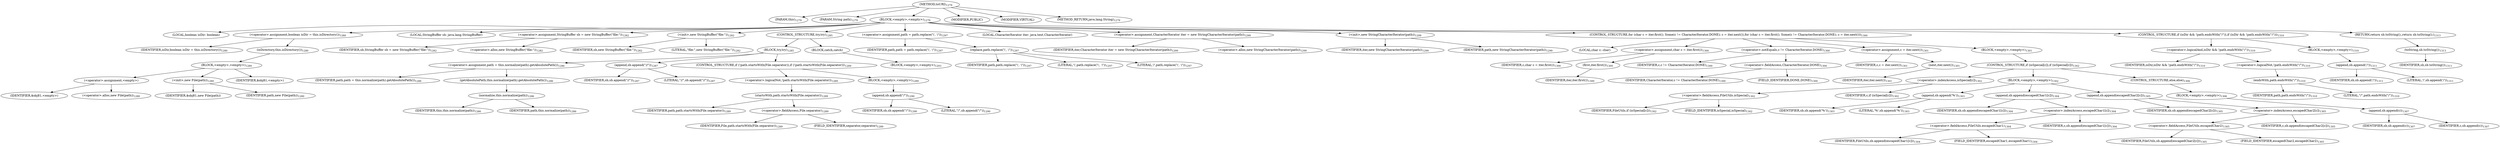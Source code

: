 digraph "toURI" {  
"2473" [label = <(METHOD,toURI)<SUB>1279</SUB>> ]
"116" [label = <(PARAM,this)<SUB>1279</SUB>> ]
"2474" [label = <(PARAM,String path)<SUB>1279</SUB>> ]
"2475" [label = <(BLOCK,&lt;empty&gt;,&lt;empty&gt;)<SUB>1279</SUB>> ]
"2476" [label = <(LOCAL,boolean isDir: boolean)> ]
"2477" [label = <(&lt;operator&gt;.assignment,boolean isDir = this.isDirectory())<SUB>1280</SUB>> ]
"2478" [label = <(IDENTIFIER,isDir,boolean isDir = this.isDirectory())<SUB>1280</SUB>> ]
"2479" [label = <(isDirectory,this.isDirectory())<SUB>1280</SUB>> ]
"2480" [label = <(BLOCK,&lt;empty&gt;,&lt;empty&gt;)<SUB>1280</SUB>> ]
"2481" [label = <(&lt;operator&gt;.assignment,&lt;empty&gt;)> ]
"2482" [label = <(IDENTIFIER,$obj81,&lt;empty&gt;)> ]
"2483" [label = <(&lt;operator&gt;.alloc,new File(path))<SUB>1280</SUB>> ]
"2484" [label = <(&lt;init&gt;,new File(path))<SUB>1280</SUB>> ]
"2485" [label = <(IDENTIFIER,$obj81,new File(path))> ]
"2486" [label = <(IDENTIFIER,path,new File(path))<SUB>1280</SUB>> ]
"2487" [label = <(IDENTIFIER,$obj81,&lt;empty&gt;)> ]
"114" [label = <(LOCAL,StringBuffer sb: java.lang.StringBuffer)> ]
"2488" [label = <(&lt;operator&gt;.assignment,StringBuffer sb = new StringBuffer(&quot;file:&quot;))<SUB>1282</SUB>> ]
"2489" [label = <(IDENTIFIER,sb,StringBuffer sb = new StringBuffer(&quot;file:&quot;))<SUB>1282</SUB>> ]
"2490" [label = <(&lt;operator&gt;.alloc,new StringBuffer(&quot;file:&quot;))<SUB>1282</SUB>> ]
"2491" [label = <(&lt;init&gt;,new StringBuffer(&quot;file:&quot;))<SUB>1282</SUB>> ]
"113" [label = <(IDENTIFIER,sb,new StringBuffer(&quot;file:&quot;))<SUB>1282</SUB>> ]
"2492" [label = <(LITERAL,&quot;file:&quot;,new StringBuffer(&quot;file:&quot;))<SUB>1282</SUB>> ]
"2493" [label = <(CONTROL_STRUCTURE,try,try)<SUB>1285</SUB>> ]
"2494" [label = <(BLOCK,try,try)<SUB>1285</SUB>> ]
"2495" [label = <(&lt;operator&gt;.assignment,path = this.normalize(path).getAbsolutePath())<SUB>1286</SUB>> ]
"2496" [label = <(IDENTIFIER,path,path = this.normalize(path).getAbsolutePath())<SUB>1286</SUB>> ]
"2497" [label = <(getAbsolutePath,this.normalize(path).getAbsolutePath())<SUB>1286</SUB>> ]
"2498" [label = <(normalize,this.normalize(path))<SUB>1286</SUB>> ]
"115" [label = <(IDENTIFIER,this,this.normalize(path))<SUB>1286</SUB>> ]
"2499" [label = <(IDENTIFIER,path,this.normalize(path))<SUB>1286</SUB>> ]
"2500" [label = <(append,sb.append(&quot;//&quot;))<SUB>1287</SUB>> ]
"2501" [label = <(IDENTIFIER,sb,sb.append(&quot;//&quot;))<SUB>1287</SUB>> ]
"2502" [label = <(LITERAL,&quot;//&quot;,sb.append(&quot;//&quot;))<SUB>1287</SUB>> ]
"2503" [label = <(CONTROL_STRUCTURE,if (!path.startsWith(File.separator)),if (!path.startsWith(File.separator)))<SUB>1289</SUB>> ]
"2504" [label = <(&lt;operator&gt;.logicalNot,!path.startsWith(File.separator))<SUB>1289</SUB>> ]
"2505" [label = <(startsWith,path.startsWith(File.separator))<SUB>1289</SUB>> ]
"2506" [label = <(IDENTIFIER,path,path.startsWith(File.separator))<SUB>1289</SUB>> ]
"2507" [label = <(&lt;operator&gt;.fieldAccess,File.separator)<SUB>1289</SUB>> ]
"2508" [label = <(IDENTIFIER,File,path.startsWith(File.separator))<SUB>1289</SUB>> ]
"2509" [label = <(FIELD_IDENTIFIER,separator,separator)<SUB>1289</SUB>> ]
"2510" [label = <(BLOCK,&lt;empty&gt;,&lt;empty&gt;)<SUB>1289</SUB>> ]
"2511" [label = <(append,sb.append(&quot;/&quot;))<SUB>1290</SUB>> ]
"2512" [label = <(IDENTIFIER,sb,sb.append(&quot;/&quot;))<SUB>1290</SUB>> ]
"2513" [label = <(LITERAL,&quot;/&quot;,sb.append(&quot;/&quot;))<SUB>1290</SUB>> ]
"2514" [label = <(BLOCK,catch,catch)> ]
"2515" [label = <(BLOCK,&lt;empty&gt;,&lt;empty&gt;)<SUB>1293</SUB>> ]
"2516" [label = <(&lt;operator&gt;.assignment,path = path.replace('\\', '/'))<SUB>1297</SUB>> ]
"2517" [label = <(IDENTIFIER,path,path = path.replace('\\', '/'))<SUB>1297</SUB>> ]
"2518" [label = <(replace,path.replace('\\', '/'))<SUB>1297</SUB>> ]
"2519" [label = <(IDENTIFIER,path,path.replace('\\', '/'))<SUB>1297</SUB>> ]
"2520" [label = <(LITERAL,'\\',path.replace('\\', '/'))<SUB>1297</SUB>> ]
"2521" [label = <(LITERAL,'/',path.replace('\\', '/'))<SUB>1297</SUB>> ]
"118" [label = <(LOCAL,CharacterIterator iter: java.text.CharacterIterator)> ]
"2522" [label = <(&lt;operator&gt;.assignment,CharacterIterator iter = new StringCharacterIterator(path))<SUB>1299</SUB>> ]
"2523" [label = <(IDENTIFIER,iter,CharacterIterator iter = new StringCharacterIterator(path))<SUB>1299</SUB>> ]
"2524" [label = <(&lt;operator&gt;.alloc,new StringCharacterIterator(path))<SUB>1299</SUB>> ]
"2525" [label = <(&lt;init&gt;,new StringCharacterIterator(path))<SUB>1299</SUB>> ]
"117" [label = <(IDENTIFIER,iter,new StringCharacterIterator(path))<SUB>1299</SUB>> ]
"2526" [label = <(IDENTIFIER,path,new StringCharacterIterator(path))<SUB>1299</SUB>> ]
"2527" [label = <(CONTROL_STRUCTURE,for (char c = iter.first(); Some(c != CharacterIterator.DONE); c = iter.next()),for (char c = iter.first(); Some(c != CharacterIterator.DONE); c = iter.next()))<SUB>1300</SUB>> ]
"2528" [label = <(LOCAL,char c: char)> ]
"2529" [label = <(&lt;operator&gt;.assignment,char c = iter.first())<SUB>1300</SUB>> ]
"2530" [label = <(IDENTIFIER,c,char c = iter.first())<SUB>1300</SUB>> ]
"2531" [label = <(first,iter.first())<SUB>1300</SUB>> ]
"2532" [label = <(IDENTIFIER,iter,iter.first())<SUB>1300</SUB>> ]
"2533" [label = <(&lt;operator&gt;.notEquals,c != CharacterIterator.DONE)<SUB>1300</SUB>> ]
"2534" [label = <(IDENTIFIER,c,c != CharacterIterator.DONE)<SUB>1300</SUB>> ]
"2535" [label = <(&lt;operator&gt;.fieldAccess,CharacterIterator.DONE)<SUB>1300</SUB>> ]
"2536" [label = <(IDENTIFIER,CharacterIterator,c != CharacterIterator.DONE)<SUB>1300</SUB>> ]
"2537" [label = <(FIELD_IDENTIFIER,DONE,DONE)<SUB>1300</SUB>> ]
"2538" [label = <(&lt;operator&gt;.assignment,c = iter.next())<SUB>1301</SUB>> ]
"2539" [label = <(IDENTIFIER,c,c = iter.next())<SUB>1301</SUB>> ]
"2540" [label = <(next,iter.next())<SUB>1301</SUB>> ]
"2541" [label = <(IDENTIFIER,iter,iter.next())<SUB>1301</SUB>> ]
"2542" [label = <(BLOCK,&lt;empty&gt;,&lt;empty&gt;)<SUB>1301</SUB>> ]
"2543" [label = <(CONTROL_STRUCTURE,if (isSpecial[c]),if (isSpecial[c]))<SUB>1302</SUB>> ]
"2544" [label = <(&lt;operator&gt;.indexAccess,isSpecial[c])<SUB>1302</SUB>> ]
"2545" [label = <(&lt;operator&gt;.fieldAccess,FileUtils.isSpecial)<SUB>1302</SUB>> ]
"2546" [label = <(IDENTIFIER,FileUtils,if (isSpecial[c]))<SUB>1302</SUB>> ]
"2547" [label = <(FIELD_IDENTIFIER,isSpecial,isSpecial)<SUB>1302</SUB>> ]
"2548" [label = <(IDENTIFIER,c,if (isSpecial[c]))<SUB>1302</SUB>> ]
"2549" [label = <(BLOCK,&lt;empty&gt;,&lt;empty&gt;)<SUB>1302</SUB>> ]
"2550" [label = <(append,sb.append('%'))<SUB>1303</SUB>> ]
"2551" [label = <(IDENTIFIER,sb,sb.append('%'))<SUB>1303</SUB>> ]
"2552" [label = <(LITERAL,'%',sb.append('%'))<SUB>1303</SUB>> ]
"2553" [label = <(append,sb.append(escapedChar1[c]))<SUB>1304</SUB>> ]
"2554" [label = <(IDENTIFIER,sb,sb.append(escapedChar1[c]))<SUB>1304</SUB>> ]
"2555" [label = <(&lt;operator&gt;.indexAccess,escapedChar1[c])<SUB>1304</SUB>> ]
"2556" [label = <(&lt;operator&gt;.fieldAccess,FileUtils.escapedChar1)<SUB>1304</SUB>> ]
"2557" [label = <(IDENTIFIER,FileUtils,sb.append(escapedChar1[c]))<SUB>1304</SUB>> ]
"2558" [label = <(FIELD_IDENTIFIER,escapedChar1,escapedChar1)<SUB>1304</SUB>> ]
"2559" [label = <(IDENTIFIER,c,sb.append(escapedChar1[c]))<SUB>1304</SUB>> ]
"2560" [label = <(append,sb.append(escapedChar2[c]))<SUB>1305</SUB>> ]
"2561" [label = <(IDENTIFIER,sb,sb.append(escapedChar2[c]))<SUB>1305</SUB>> ]
"2562" [label = <(&lt;operator&gt;.indexAccess,escapedChar2[c])<SUB>1305</SUB>> ]
"2563" [label = <(&lt;operator&gt;.fieldAccess,FileUtils.escapedChar2)<SUB>1305</SUB>> ]
"2564" [label = <(IDENTIFIER,FileUtils,sb.append(escapedChar2[c]))<SUB>1305</SUB>> ]
"2565" [label = <(FIELD_IDENTIFIER,escapedChar2,escapedChar2)<SUB>1305</SUB>> ]
"2566" [label = <(IDENTIFIER,c,sb.append(escapedChar2[c]))<SUB>1305</SUB>> ]
"2567" [label = <(CONTROL_STRUCTURE,else,else)<SUB>1306</SUB>> ]
"2568" [label = <(BLOCK,&lt;empty&gt;,&lt;empty&gt;)<SUB>1306</SUB>> ]
"2569" [label = <(append,sb.append(c))<SUB>1307</SUB>> ]
"2570" [label = <(IDENTIFIER,sb,sb.append(c))<SUB>1307</SUB>> ]
"2571" [label = <(IDENTIFIER,c,sb.append(c))<SUB>1307</SUB>> ]
"2572" [label = <(CONTROL_STRUCTURE,if (isDir &amp;&amp; !path.endsWith(&quot;/&quot;)),if (isDir &amp;&amp; !path.endsWith(&quot;/&quot;)))<SUB>1310</SUB>> ]
"2573" [label = <(&lt;operator&gt;.logicalAnd,isDir &amp;&amp; !path.endsWith(&quot;/&quot;))<SUB>1310</SUB>> ]
"2574" [label = <(IDENTIFIER,isDir,isDir &amp;&amp; !path.endsWith(&quot;/&quot;))<SUB>1310</SUB>> ]
"2575" [label = <(&lt;operator&gt;.logicalNot,!path.endsWith(&quot;/&quot;))<SUB>1310</SUB>> ]
"2576" [label = <(endsWith,path.endsWith(&quot;/&quot;))<SUB>1310</SUB>> ]
"2577" [label = <(IDENTIFIER,path,path.endsWith(&quot;/&quot;))<SUB>1310</SUB>> ]
"2578" [label = <(LITERAL,&quot;/&quot;,path.endsWith(&quot;/&quot;))<SUB>1310</SUB>> ]
"2579" [label = <(BLOCK,&lt;empty&gt;,&lt;empty&gt;)<SUB>1310</SUB>> ]
"2580" [label = <(append,sb.append('/'))<SUB>1311</SUB>> ]
"2581" [label = <(IDENTIFIER,sb,sb.append('/'))<SUB>1311</SUB>> ]
"2582" [label = <(LITERAL,'/',sb.append('/'))<SUB>1311</SUB>> ]
"2583" [label = <(RETURN,return sb.toString();,return sb.toString();)<SUB>1313</SUB>> ]
"2584" [label = <(toString,sb.toString())<SUB>1313</SUB>> ]
"2585" [label = <(IDENTIFIER,sb,sb.toString())<SUB>1313</SUB>> ]
"2586" [label = <(MODIFIER,PUBLIC)> ]
"2587" [label = <(MODIFIER,VIRTUAL)> ]
"2588" [label = <(METHOD_RETURN,java.lang.String)<SUB>1279</SUB>> ]
  "2473" -> "116" 
  "2473" -> "2474" 
  "2473" -> "2475" 
  "2473" -> "2586" 
  "2473" -> "2587" 
  "2473" -> "2588" 
  "2475" -> "2476" 
  "2475" -> "2477" 
  "2475" -> "114" 
  "2475" -> "2488" 
  "2475" -> "2491" 
  "2475" -> "2493" 
  "2475" -> "2516" 
  "2475" -> "118" 
  "2475" -> "2522" 
  "2475" -> "2525" 
  "2475" -> "2527" 
  "2475" -> "2572" 
  "2475" -> "2583" 
  "2477" -> "2478" 
  "2477" -> "2479" 
  "2479" -> "2480" 
  "2480" -> "2481" 
  "2480" -> "2484" 
  "2480" -> "2487" 
  "2481" -> "2482" 
  "2481" -> "2483" 
  "2484" -> "2485" 
  "2484" -> "2486" 
  "2488" -> "2489" 
  "2488" -> "2490" 
  "2491" -> "113" 
  "2491" -> "2492" 
  "2493" -> "2494" 
  "2493" -> "2514" 
  "2494" -> "2495" 
  "2494" -> "2500" 
  "2494" -> "2503" 
  "2495" -> "2496" 
  "2495" -> "2497" 
  "2497" -> "2498" 
  "2498" -> "115" 
  "2498" -> "2499" 
  "2500" -> "2501" 
  "2500" -> "2502" 
  "2503" -> "2504" 
  "2503" -> "2510" 
  "2504" -> "2505" 
  "2505" -> "2506" 
  "2505" -> "2507" 
  "2507" -> "2508" 
  "2507" -> "2509" 
  "2510" -> "2511" 
  "2511" -> "2512" 
  "2511" -> "2513" 
  "2514" -> "2515" 
  "2516" -> "2517" 
  "2516" -> "2518" 
  "2518" -> "2519" 
  "2518" -> "2520" 
  "2518" -> "2521" 
  "2522" -> "2523" 
  "2522" -> "2524" 
  "2525" -> "117" 
  "2525" -> "2526" 
  "2527" -> "2528" 
  "2527" -> "2529" 
  "2527" -> "2533" 
  "2527" -> "2538" 
  "2527" -> "2542" 
  "2529" -> "2530" 
  "2529" -> "2531" 
  "2531" -> "2532" 
  "2533" -> "2534" 
  "2533" -> "2535" 
  "2535" -> "2536" 
  "2535" -> "2537" 
  "2538" -> "2539" 
  "2538" -> "2540" 
  "2540" -> "2541" 
  "2542" -> "2543" 
  "2543" -> "2544" 
  "2543" -> "2549" 
  "2543" -> "2567" 
  "2544" -> "2545" 
  "2544" -> "2548" 
  "2545" -> "2546" 
  "2545" -> "2547" 
  "2549" -> "2550" 
  "2549" -> "2553" 
  "2549" -> "2560" 
  "2550" -> "2551" 
  "2550" -> "2552" 
  "2553" -> "2554" 
  "2553" -> "2555" 
  "2555" -> "2556" 
  "2555" -> "2559" 
  "2556" -> "2557" 
  "2556" -> "2558" 
  "2560" -> "2561" 
  "2560" -> "2562" 
  "2562" -> "2563" 
  "2562" -> "2566" 
  "2563" -> "2564" 
  "2563" -> "2565" 
  "2567" -> "2568" 
  "2568" -> "2569" 
  "2569" -> "2570" 
  "2569" -> "2571" 
  "2572" -> "2573" 
  "2572" -> "2579" 
  "2573" -> "2574" 
  "2573" -> "2575" 
  "2575" -> "2576" 
  "2576" -> "2577" 
  "2576" -> "2578" 
  "2579" -> "2580" 
  "2580" -> "2581" 
  "2580" -> "2582" 
  "2583" -> "2584" 
  "2584" -> "2585" 
}
